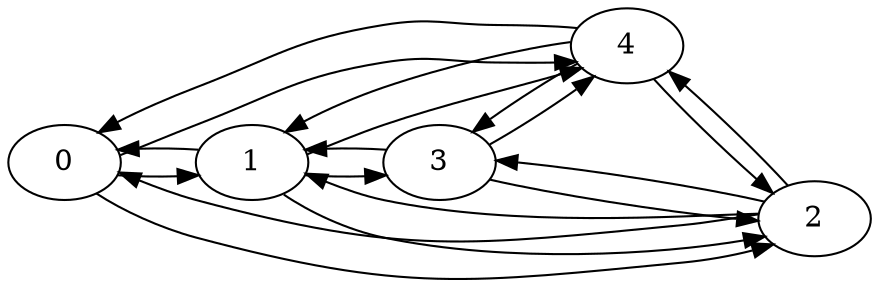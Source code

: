 digraph MaxClique{
    rankdir="LR";
    0->1
    0->2
    0->4
    1->0
    1->2
    1->3
    1->4
    2->0
    2->1
    2->3
    2->4
    3->1
    3->2
    3->4
    4->0
    4->1
    4->2
    4->3
    
}